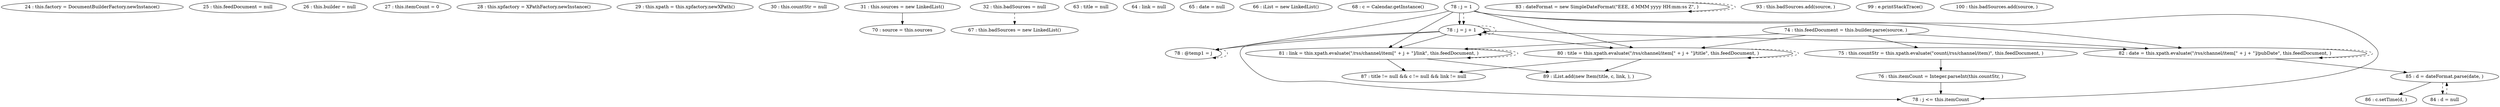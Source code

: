 digraph G {
"24 : this.factory = DocumentBuilderFactory.newInstance()"
"25 : this.feedDocument = null"
"26 : this.builder = null"
"27 : this.itemCount = 0"
"28 : this.xpfactory = XPathFactory.newInstance()"
"29 : this.xpath = this.xpfactory.newXPath()"
"30 : this.countStr = null"
"31 : this.sources = new LinkedList()"
"31 : this.sources = new LinkedList()" -> "70 : source = this.sources"
"32 : this.badSources = null"
"32 : this.badSources = null" -> "67 : this.badSources = new LinkedList()" [style=dashed]
"63 : title = null"
"64 : link = null"
"65 : date = null"
"66 : iList = new LinkedList()"
"67 : this.badSources = new LinkedList()"
"68 : c = Calendar.getInstance()"
"70 : source = this.sources"
"74 : this.feedDocument = this.builder.parse(source, )"
"74 : this.feedDocument = this.builder.parse(source, )" -> "82 : date = this.xpath.evaluate(\"/rss/channel/item[\" + j + \"]/pubDate\", this.feedDocument, )"
"74 : this.feedDocument = this.builder.parse(source, )" -> "80 : title = this.xpath.evaluate(\"/rss/channel/item[\" + j + \"]/title\", this.feedDocument, )"
"74 : this.feedDocument = this.builder.parse(source, )" -> "75 : this.countStr = this.xpath.evaluate(\"count(/rss/channel/item)\", this.feedDocument, )"
"74 : this.feedDocument = this.builder.parse(source, )" -> "81 : link = this.xpath.evaluate(\"/rss/channel/item[\" + j + \"]/link\", this.feedDocument, )"
"75 : this.countStr = this.xpath.evaluate(\"count(/rss/channel/item)\", this.feedDocument, )"
"75 : this.countStr = this.xpath.evaluate(\"count(/rss/channel/item)\", this.feedDocument, )" -> "76 : this.itemCount = Integer.parseInt(this.countStr, )"
"76 : this.itemCount = Integer.parseInt(this.countStr, )"
"76 : this.itemCount = Integer.parseInt(this.countStr, )" -> "78 : j <= this.itemCount"
"78 : j = 1"
"78 : j = 1" -> "82 : date = this.xpath.evaluate(\"/rss/channel/item[\" + j + \"]/pubDate\", this.feedDocument, )"
"78 : j = 1" -> "80 : title = this.xpath.evaluate(\"/rss/channel/item[\" + j + \"]/title\", this.feedDocument, )"
"78 : j = 1" -> "78 : @temp1 = j"
"78 : j = 1" -> "78 : j = j + 1"
"78 : j = 1" -> "78 : j <= this.itemCount"
"78 : j = 1" -> "81 : link = this.xpath.evaluate(\"/rss/channel/item[\" + j + \"]/link\", this.feedDocument, )"
"78 : j = 1" -> "78 : j = j + 1" [style=dashed]
"78 : j <= this.itemCount"
"80 : title = this.xpath.evaluate(\"/rss/channel/item[\" + j + \"]/title\", this.feedDocument, )"
"80 : title = this.xpath.evaluate(\"/rss/channel/item[\" + j + \"]/title\", this.feedDocument, )" -> "89 : iList.add(new Item(title, c, link, ), )"
"80 : title = this.xpath.evaluate(\"/rss/channel/item[\" + j + \"]/title\", this.feedDocument, )" -> "87 : title != null && c != null && link != null"
"80 : title = this.xpath.evaluate(\"/rss/channel/item[\" + j + \"]/title\", this.feedDocument, )" -> "80 : title = this.xpath.evaluate(\"/rss/channel/item[\" + j + \"]/title\", this.feedDocument, )" [style=dashed]
"81 : link = this.xpath.evaluate(\"/rss/channel/item[\" + j + \"]/link\", this.feedDocument, )"
"81 : link = this.xpath.evaluate(\"/rss/channel/item[\" + j + \"]/link\", this.feedDocument, )" -> "89 : iList.add(new Item(title, c, link, ), )"
"81 : link = this.xpath.evaluate(\"/rss/channel/item[\" + j + \"]/link\", this.feedDocument, )" -> "87 : title != null && c != null && link != null"
"81 : link = this.xpath.evaluate(\"/rss/channel/item[\" + j + \"]/link\", this.feedDocument, )" -> "81 : link = this.xpath.evaluate(\"/rss/channel/item[\" + j + \"]/link\", this.feedDocument, )" [style=dashed]
"82 : date = this.xpath.evaluate(\"/rss/channel/item[\" + j + \"]/pubDate\", this.feedDocument, )"
"82 : date = this.xpath.evaluate(\"/rss/channel/item[\" + j + \"]/pubDate\", this.feedDocument, )" -> "85 : d = dateFormat.parse(date, )"
"82 : date = this.xpath.evaluate(\"/rss/channel/item[\" + j + \"]/pubDate\", this.feedDocument, )" -> "82 : date = this.xpath.evaluate(\"/rss/channel/item[\" + j + \"]/pubDate\", this.feedDocument, )" [style=dashed]
"83 : dateFormat = new SimpleDateFormat(\"EEE, d MMM yyyy HH:mm:ss Z\", )"
"83 : dateFormat = new SimpleDateFormat(\"EEE, d MMM yyyy HH:mm:ss Z\", )" -> "83 : dateFormat = new SimpleDateFormat(\"EEE, d MMM yyyy HH:mm:ss Z\", )" [style=dashed]
"84 : d = null"
"84 : d = null" -> "85 : d = dateFormat.parse(date, )" [style=dashed]
"85 : d = dateFormat.parse(date, )"
"85 : d = dateFormat.parse(date, )" -> "86 : c.setTime(d, )"
"85 : d = dateFormat.parse(date, )" -> "84 : d = null" [style=dashed]
"86 : c.setTime(d, )"
"87 : title != null && c != null && link != null"
"89 : iList.add(new Item(title, c, link, ), )"
"93 : this.badSources.add(source, )"
"78 : @temp1 = j"
"78 : @temp1 = j" -> "78 : @temp1 = j" [style=dashed]
"78 : j = j + 1"
"78 : j = j + 1" -> "82 : date = this.xpath.evaluate(\"/rss/channel/item[\" + j + \"]/pubDate\", this.feedDocument, )"
"78 : j = j + 1" -> "80 : title = this.xpath.evaluate(\"/rss/channel/item[\" + j + \"]/title\", this.feedDocument, )"
"78 : j = j + 1" -> "78 : @temp1 = j"
"78 : j = j + 1" -> "78 : j = j + 1"
"78 : j = j + 1" -> "78 : j <= this.itemCount"
"78 : j = j + 1" -> "81 : link = this.xpath.evaluate(\"/rss/channel/item[\" + j + \"]/link\", this.feedDocument, )"
"78 : j = j + 1" -> "78 : j = j + 1" [style=dashed]
"99 : e.printStackTrace()"
"100 : this.badSources.add(source, )"
}